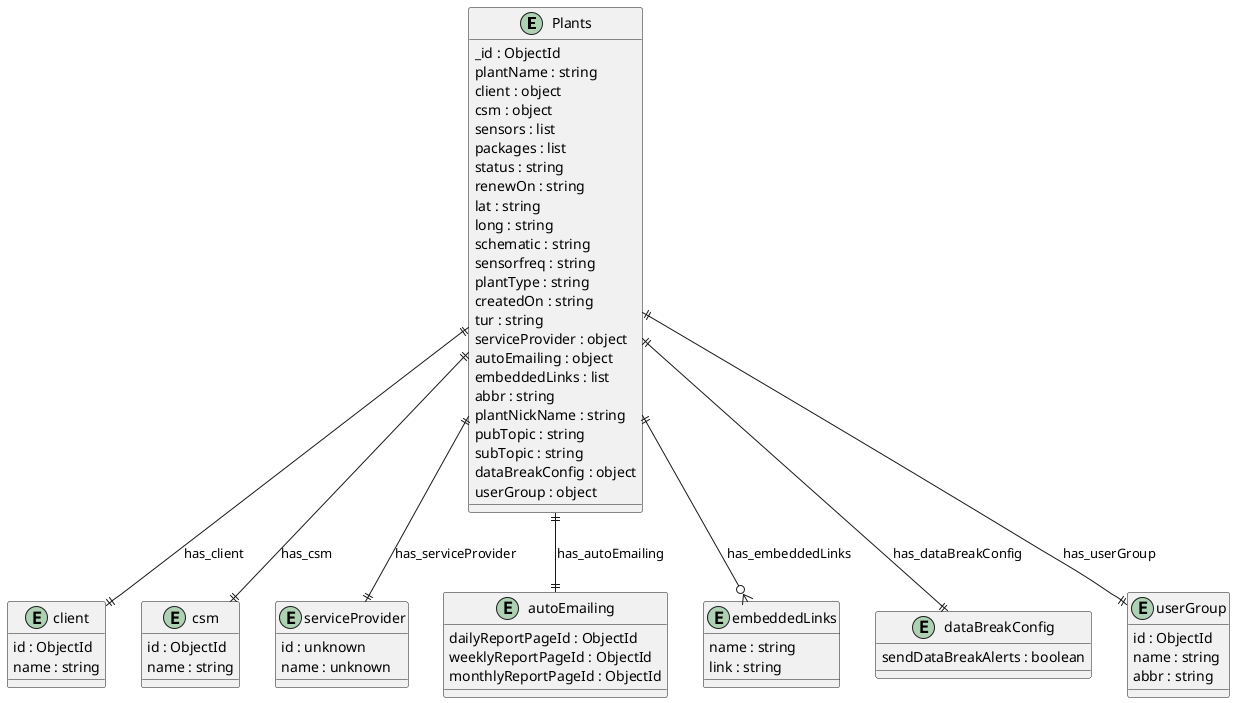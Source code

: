 @startuml Plants_Diagram

entity "Plants" as Plants {
  _id : ObjectId
  plantName : string
  client : object
  csm : object
  sensors : list
  packages : list
  status : string
  renewOn : string
  lat : string
  long : string
  schematic : string
  sensorfreq : string
  plantType : string
  createdOn : string
  tur : string
  serviceProvider : object
  autoEmailing : object
  embeddedLinks : list
  abbr : string
  plantNickName : string
  pubTopic : string
  subTopic : string
  dataBreakConfig : object
  userGroup : object
}

entity "client" as client {
  id : ObjectId
  name : string
}

entity "csm" as csm {
  id : ObjectId
  name : string
}

entity "serviceProvider" as serviceProvider {
  id : unknown
  name : unknown
}

entity "autoEmailing" as autoEmailing {
  dailyReportPageId : ObjectId
  weeklyReportPageId : ObjectId
  monthlyReportPageId : ObjectId
}

entity "embeddedLinks" as embeddedLinks {
  name : string
  link : string
}

entity "dataBreakConfig" as dataBreakConfig {
  sendDataBreakAlerts : boolean
}

entity "userGroup" as userGroup {
  id : ObjectId
  name : string
  abbr : string
}

' // Relationships
Plants ||--|| client : has_client
Plants ||--|| csm : has_csm
Plants ||--|| serviceProvider : has_serviceProvider
Plants ||--|| autoEmailing : has_autoEmailing
Plants ||--o{ embeddedLinks : has_embeddedLinks
Plants ||--|| dataBreakConfig : has_dataBreakConfig
Plants ||--|| userGroup : has_userGroup
@enduml